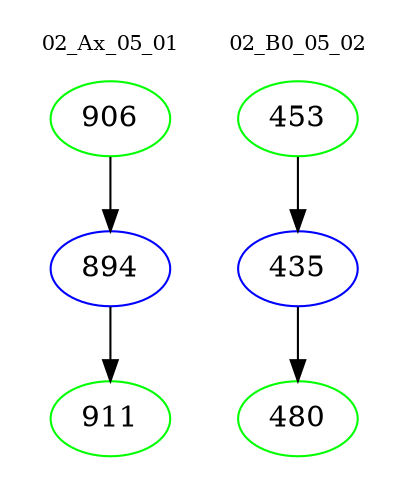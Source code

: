digraph{
subgraph cluster_0 {
color = white
label = "02_Ax_05_01";
fontsize=10;
T0_906 [label="906", color="green"]
T0_906 -> T0_894 [color="black"]
T0_894 [label="894", color="blue"]
T0_894 -> T0_911 [color="black"]
T0_911 [label="911", color="green"]
}
subgraph cluster_1 {
color = white
label = "02_B0_05_02";
fontsize=10;
T1_453 [label="453", color="green"]
T1_453 -> T1_435 [color="black"]
T1_435 [label="435", color="blue"]
T1_435 -> T1_480 [color="black"]
T1_480 [label="480", color="green"]
}
}

